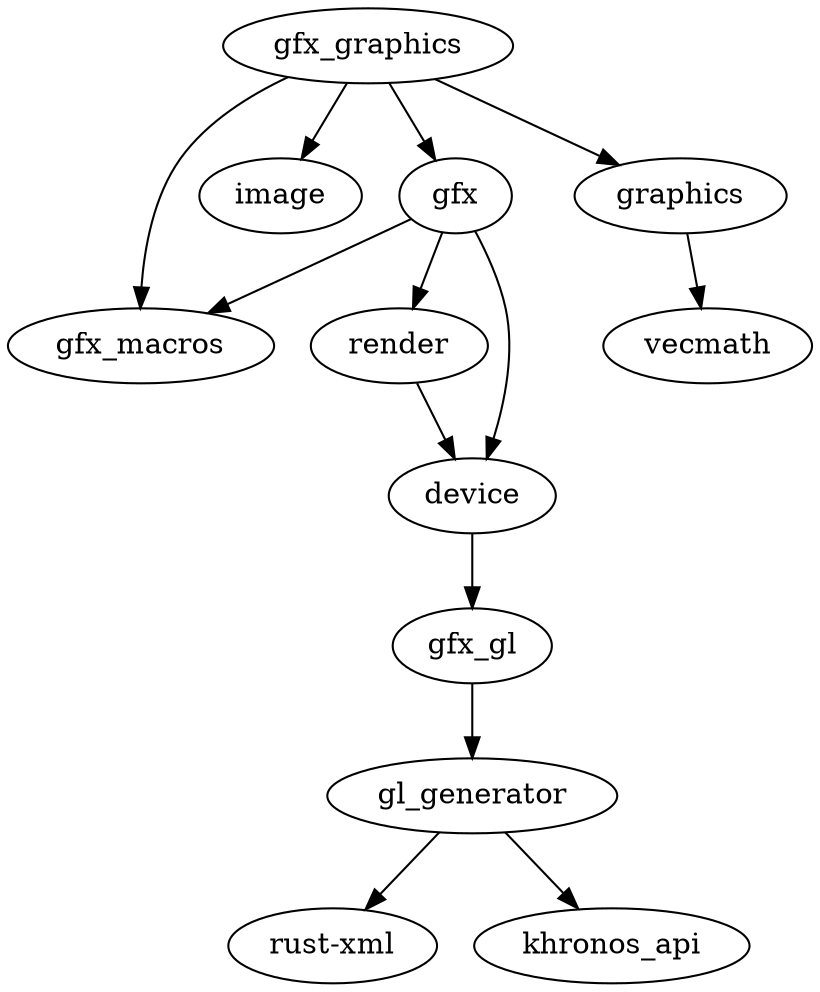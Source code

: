 digraph example3 {
    N0[label="gfx_graphics"];
    N1[label="rust-xml"];
    N2[label="gl_generator"];
    N3[label="khronos_api"];
    N4[label="gfx_macros"];
    N5[label="render"];
    N6[label="device"];
    N7[label="image"];
    N8[label="gfx"];
    N9[label="graphics"];
    N10[label="vecmath"];
    N11[label="gfx_gl"];
    N2 -> N3[label=""];
    N2 -> N1[label=""];
    N5 -> N6[label=""];
    N0 -> N7[label=""];
    N0 -> N8[label=""];
    N0 -> N9[label=""];
    N0 -> N4[label=""];
    N8 -> N5[label=""];
    N8 -> N4[label=""];
    N8 -> N6[label=""];
    N9 -> N10[label=""];
    N11 -> N2[label=""];
    N6 -> N11[label=""];
}

